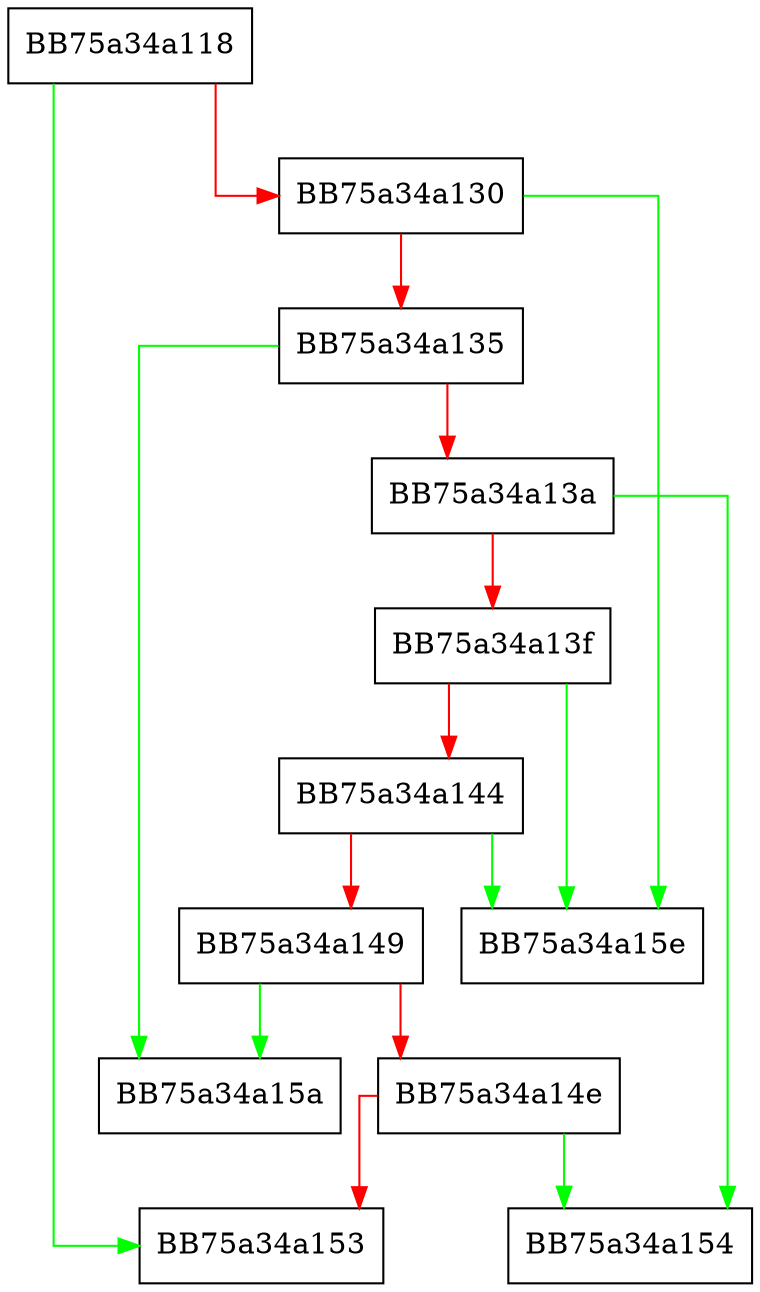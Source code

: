 digraph Win32PageFlagsToVMMFlags {
  node [shape="box"];
  graph [splines=ortho];
  BB75a34a118 -> BB75a34a153 [color="green"];
  BB75a34a118 -> BB75a34a130 [color="red"];
  BB75a34a130 -> BB75a34a15e [color="green"];
  BB75a34a130 -> BB75a34a135 [color="red"];
  BB75a34a135 -> BB75a34a15a [color="green"];
  BB75a34a135 -> BB75a34a13a [color="red"];
  BB75a34a13a -> BB75a34a154 [color="green"];
  BB75a34a13a -> BB75a34a13f [color="red"];
  BB75a34a13f -> BB75a34a15e [color="green"];
  BB75a34a13f -> BB75a34a144 [color="red"];
  BB75a34a144 -> BB75a34a15e [color="green"];
  BB75a34a144 -> BB75a34a149 [color="red"];
  BB75a34a149 -> BB75a34a15a [color="green"];
  BB75a34a149 -> BB75a34a14e [color="red"];
  BB75a34a14e -> BB75a34a154 [color="green"];
  BB75a34a14e -> BB75a34a153 [color="red"];
}